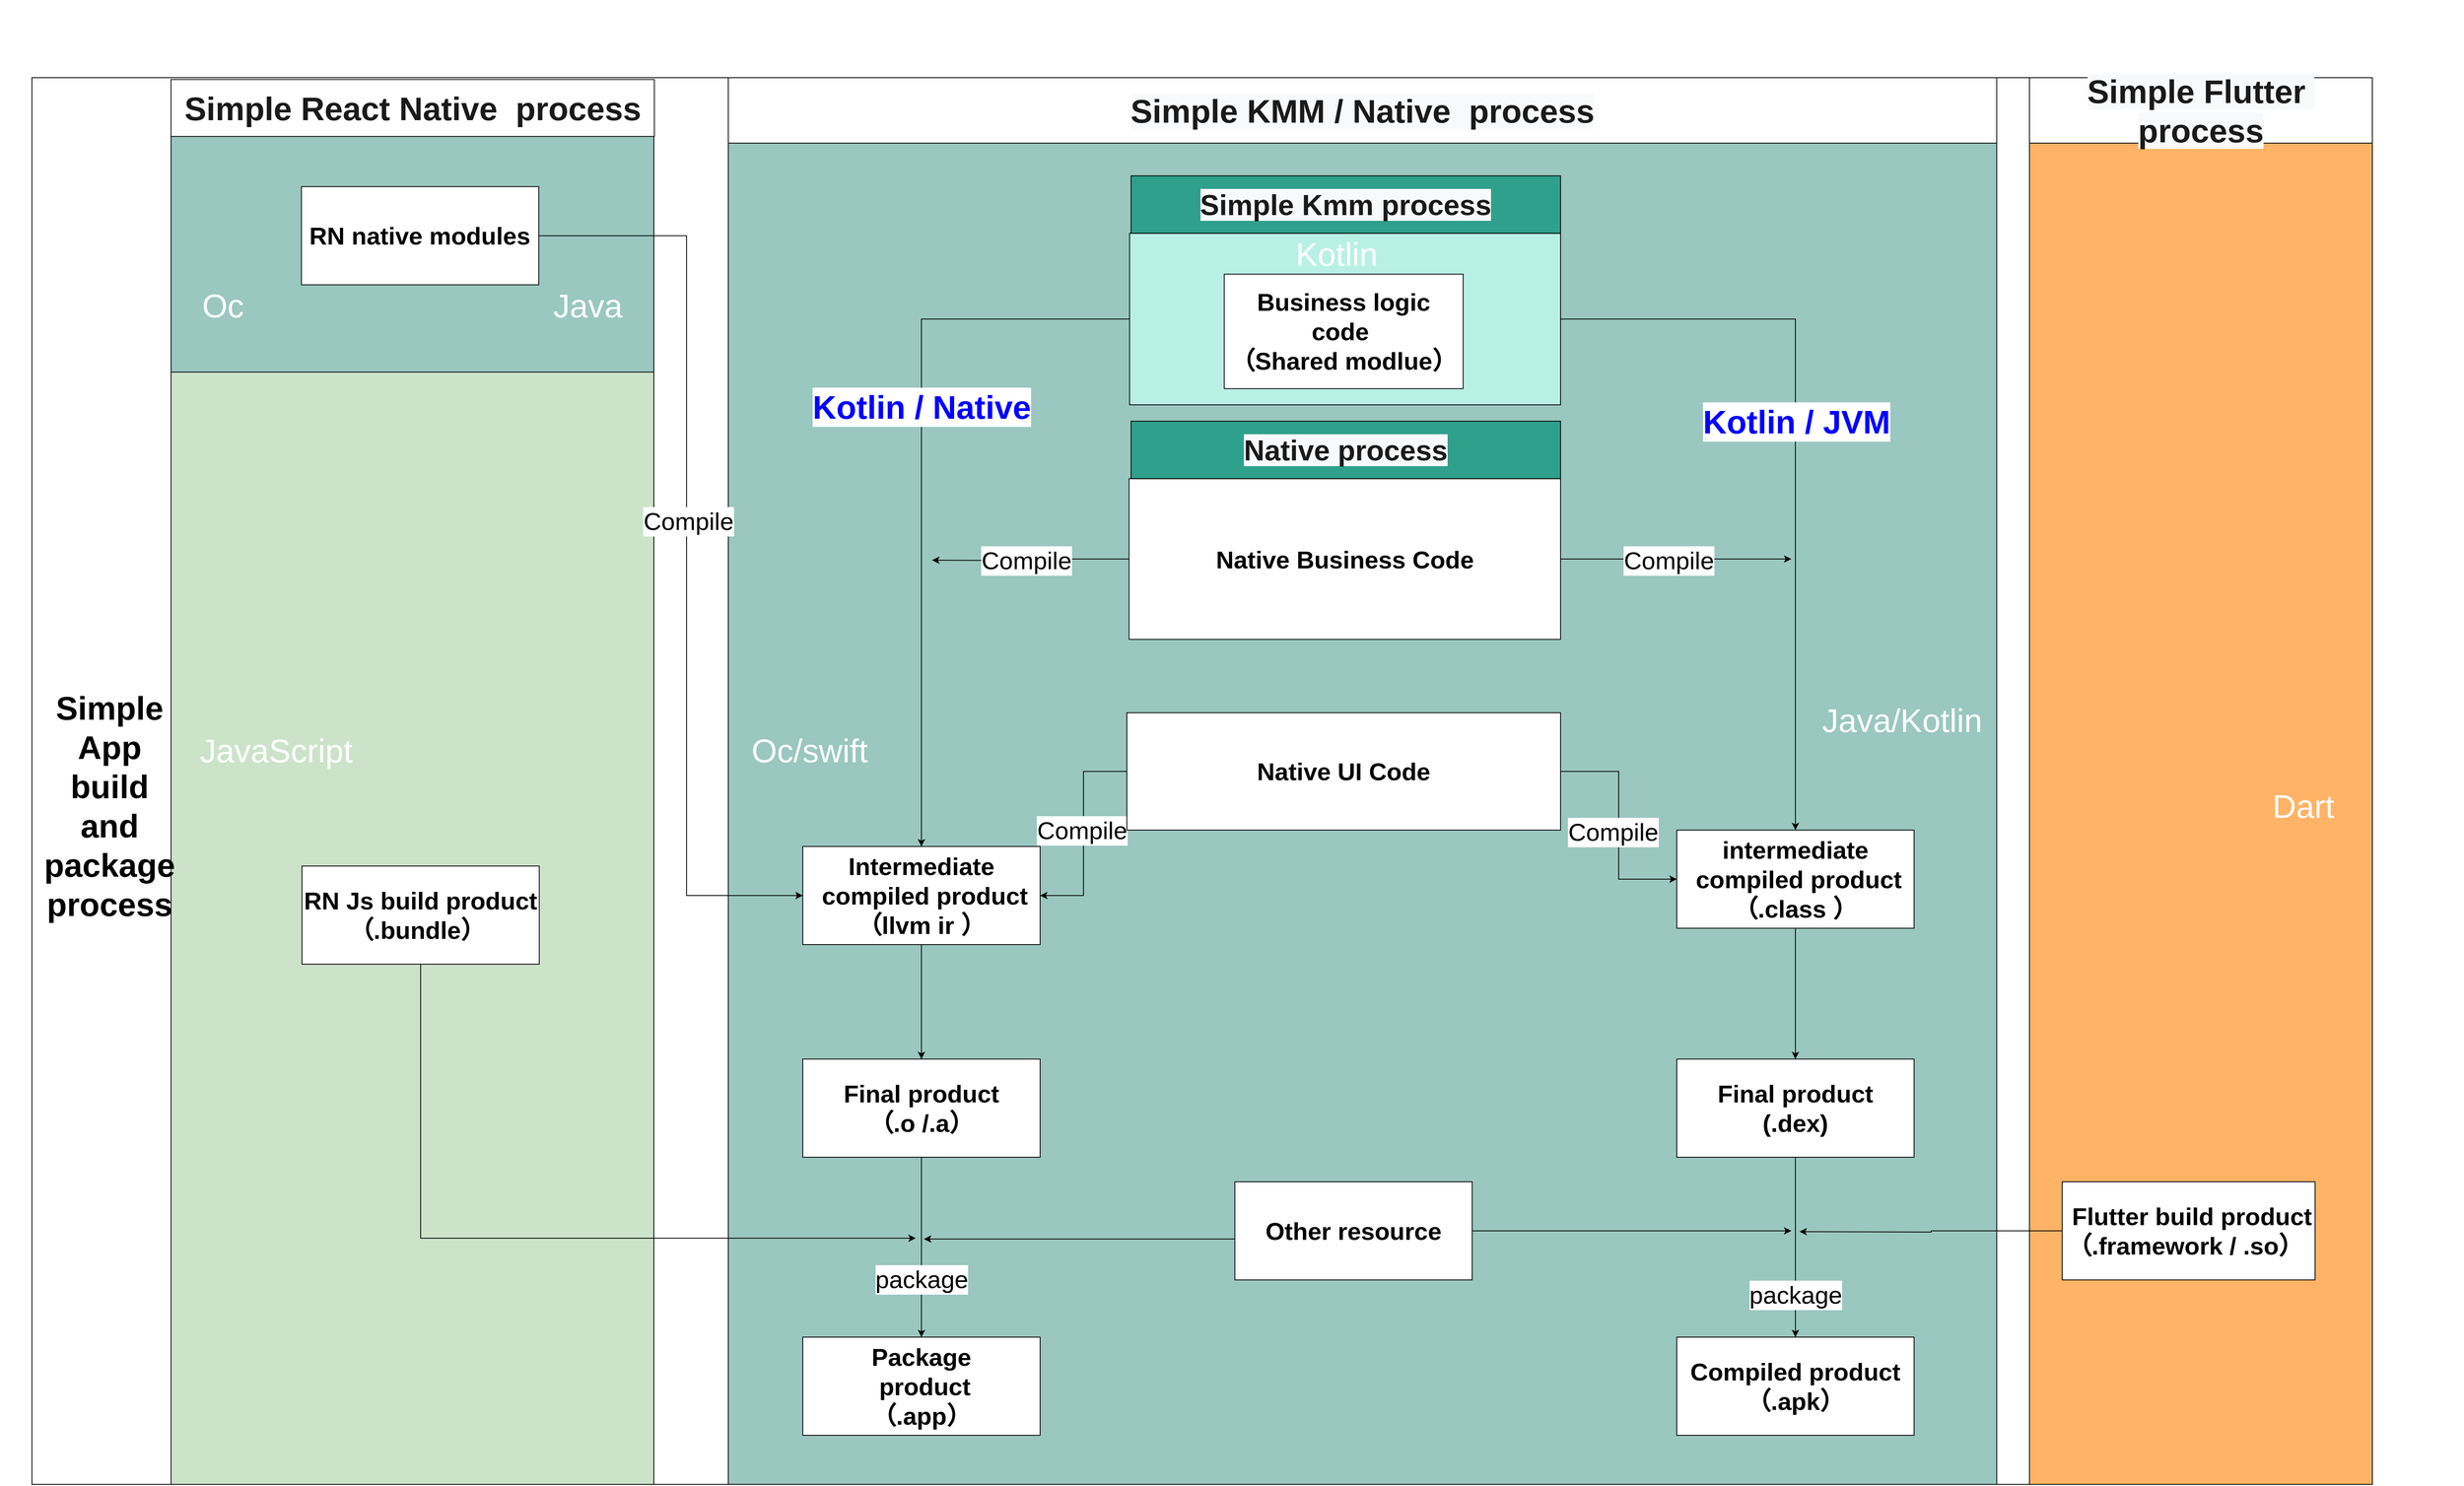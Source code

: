 <mxfile version="14.6.6" type="github">
  <diagram name="Page-1" id="74e2e168-ea6b-b213-b513-2b3c1d86103e">
    <mxGraphModel dx="4400" dy="2533" grid="1" gridSize="10" guides="1" tooltips="1" connect="1" arrows="1" fold="1" page="1" pageScale="1" pageWidth="1100" pageHeight="850" background="#FFFFFF" math="0" shadow="0">
      <root>
        <mxCell id="0" />
        <mxCell id="zV7dkoKjgI9M_0pRiy-D-59" parent="0" />
        <mxCell id="7TCu5U-1uXZLQe100RPo-0" value="" style="whiteSpace=wrap;html=1;" parent="zV7dkoKjgI9M_0pRiy-D-59" vertex="1">
          <mxGeometry x="-410" y="-210" width="2860" height="1720" as="geometry" />
        </mxCell>
        <mxCell id="zV7dkoKjgI9M_0pRiy-D-212" value="&lt;span style=&quot;color: rgb(255 , 255 , 255) ; font-size: 40px&quot;&gt;Dart&amp;nbsp; &amp;nbsp;&amp;nbsp;&lt;/span&gt;" style="whiteSpace=wrap;html=1;rounded=0;sketch=0;container=0;align=right;fillColor=#FFB366;" parent="zV7dkoKjgI9M_0pRiy-D-59" vertex="1">
          <mxGeometry x="2031" y="-150" width="419" height="1660" as="geometry" />
        </mxCell>
        <mxCell id="jdmbukqVWFfZpZ_Yd1g2-0" value="" style="group" parent="zV7dkoKjgI9M_0pRiy-D-59" vertex="1" connectable="0">
          <mxGeometry x="-449" y="-50" width="3010" height="1560" as="geometry" />
        </mxCell>
        <mxCell id="tiRR4yYvBQiHSU8rRdcu-4" value="" style="edgeStyle=orthogonalEdgeStyle;rounded=0;orthogonalLoop=1;jettySize=auto;html=1;startArrow=none;startFill=0;endArrow=none;endFill=1;fontSize=18;" parent="jdmbukqVWFfZpZ_Yd1g2-0" source="jdmbukqVWFfZpZ_Yd1g2-77" target="tiRR4yYvBQiHSU8rRdcu-3" edge="1">
          <mxGeometry relative="1" as="geometry">
            <mxPoint x="1228.05" y="585" as="sourcePoint" />
            <mxPoint x="1319" y="919.998" as="targetPoint" />
            <Array as="points" />
          </mxGeometry>
        </mxCell>
        <mxCell id="zV7dkoKjgI9M_0pRiy-D-124" value="" style="whiteSpace=wrap;html=1;rounded=0;sketch=0;fillColor=#CCE3CA;container=0;align=left;" parent="jdmbukqVWFfZpZ_Yd1g2-0" vertex="1">
          <mxGeometry x="209" y="190" width="590" height="1370" as="geometry" />
        </mxCell>
        <mxCell id="zV7dkoKjgI9M_0pRiy-D-65" value="" style="whiteSpace=wrap;html=1;rounded=0;sketch=0;fontColor=#E4FDE1;fillColor=#9AC7BF;container=0;align=right;fontSize=25;fontStyle=0" parent="jdmbukqVWFfZpZ_Yd1g2-0" vertex="1">
          <mxGeometry x="890" y="-90" width="1550" height="1650" as="geometry" />
        </mxCell>
        <mxCell id="jdmbukqVWFfZpZ_Yd1g2-4" value="" style="whiteSpace=wrap;html=1;fillColor=#9AC7BF;" parent="jdmbukqVWFfZpZ_Yd1g2-0" vertex="1">
          <mxGeometry x="209" y="-90" width="590" height="290" as="geometry" />
        </mxCell>
        <mxCell id="jdmbukqVWFfZpZ_Yd1g2-6" value="&lt;div style=&quot;text-align: right; font-size: 40px;&quot;&gt;&lt;font color=&quot;#ffffff&quot; style=&quot;font-size: 40px;&quot;&gt;&lt;span style=&quot;font-size: 40px;&quot;&gt;Java&lt;/span&gt;&lt;/font&gt;&lt;/div&gt;" style="text;html=1;resizable=0;autosize=1;align=center;verticalAlign=middle;points=[];fillColor=none;strokeColor=none;rounded=0;fontSize=40;fontStyle=0" parent="jdmbukqVWFfZpZ_Yd1g2-0" vertex="1">
          <mxGeometry x="668.37" y="93.229" width="100" height="50" as="geometry" />
        </mxCell>
        <mxCell id="jdmbukqVWFfZpZ_Yd1g2-7" value="&lt;div style=&quot;text-align: right; font-size: 40px;&quot;&gt;&lt;font color=&quot;#ffffff&quot; style=&quot;font-size: 40px;&quot;&gt;Oc&lt;/font&gt;&lt;/div&gt;" style="text;html=1;resizable=0;autosize=1;align=center;verticalAlign=middle;points=[];fillColor=none;strokeColor=none;rounded=0;fontSize=40;fontStyle=0" parent="jdmbukqVWFfZpZ_Yd1g2-0" vertex="1">
          <mxGeometry x="237.37" y="93.229" width="70" height="50" as="geometry" />
        </mxCell>
        <mxCell id="VCiVOCeqTQqAvvX-a_fe-16" style="edgeStyle=orthogonalEdgeStyle;rounded=0;orthogonalLoop=1;jettySize=auto;html=1;entryX=0;entryY=0.5;entryDx=0;entryDy=0;fontSize=30;" parent="jdmbukqVWFfZpZ_Yd1g2-0" source="jdmbukqVWFfZpZ_Yd1g2-8" target="tiRR4yYvBQiHSU8rRdcu-0" edge="1">
          <mxGeometry relative="1" as="geometry">
            <Array as="points">
              <mxPoint x="839" y="33" />
              <mxPoint x="839" y="840" />
            </Array>
          </mxGeometry>
        </mxCell>
        <mxCell id="VCiVOCeqTQqAvvX-a_fe-17" value="Compile" style="edgeLabel;html=1;align=center;verticalAlign=middle;resizable=0;points=[];fontSize=30;fontStyle=0" parent="VCiVOCeqTQqAvvX-a_fe-16" vertex="1" connectable="0">
          <mxGeometry x="-0.061" y="2" relative="1" as="geometry">
            <mxPoint y="-1" as="offset" />
          </mxGeometry>
        </mxCell>
        <mxCell id="jdmbukqVWFfZpZ_Yd1g2-8" value="RN native modules" style="whiteSpace=wrap;html=1;rounded=0;sketch=0;fontSize=30;fontColor=#000000;container=0;fontStyle=1;fillColor=#FFFFFF;" parent="jdmbukqVWFfZpZ_Yd1g2-0" vertex="1">
          <mxGeometry x="368.368" y="-26.772" width="290" height="120" as="geometry" />
        </mxCell>
        <mxCell id="jdmbukqVWFfZpZ_Yd1g2-53" style="edgeStyle=orthogonalEdgeStyle;rounded=0;orthogonalLoop=1;jettySize=auto;html=1;fontSize=20;endArrow=classic;endFill=1;exitX=0.5;exitY=1;exitDx=0;exitDy=0;" parent="jdmbukqVWFfZpZ_Yd1g2-0" source="jdmbukqVWFfZpZ_Yd1g2-10" edge="1">
          <mxGeometry relative="1" as="geometry">
            <mxPoint x="1119" y="1259" as="targetPoint" />
            <Array as="points">
              <mxPoint x="514" y="1259" />
            </Array>
            <mxPoint x="139" y="970" as="sourcePoint" />
          </mxGeometry>
        </mxCell>
        <mxCell id="jdmbukqVWFfZpZ_Yd1g2-10" value="RN Js build&amp;nbsp;product&lt;br style=&quot;font-size: 30px;&quot;&gt;（.bundle）&amp;nbsp;" style="whiteSpace=wrap;html=1;rounded=0;sketch=0;fontSize=30;fontColor=#000000;container=0;fontStyle=1;fillColor=#FFFFFF;" parent="jdmbukqVWFfZpZ_Yd1g2-0" vertex="1">
          <mxGeometry x="368.998" y="803.928" width="290" height="120" as="geometry" />
        </mxCell>
        <mxCell id="jdmbukqVWFfZpZ_Yd1g2-11" value="&lt;div style=&quot;text-align: right; font-size: 40px;&quot;&gt;&lt;font color=&quot;#ffffff&quot; style=&quot;font-size: 40px;&quot;&gt;Oc/swift&lt;/font&gt;&lt;/div&gt;" style="text;html=1;resizable=0;autosize=1;align=center;verticalAlign=middle;points=[];fillColor=none;strokeColor=none;rounded=0;fontSize=40;fontStyle=0" parent="jdmbukqVWFfZpZ_Yd1g2-0" vertex="1">
          <mxGeometry x="909.0" y="636.769" width="160" height="50" as="geometry" />
        </mxCell>
        <mxCell id="jdmbukqVWFfZpZ_Yd1g2-12" value="&lt;div style=&quot;text-align: right; font-size: 40px;&quot;&gt;&lt;font color=&quot;#ffffff&quot; style=&quot;font-size: 40px;&quot;&gt;&lt;span style=&quot;font-size: 40px;&quot;&gt;Java/Kotlin&lt;/span&gt;&lt;/font&gt;&lt;/div&gt;" style="text;html=1;resizable=0;autosize=1;align=center;verticalAlign=middle;points=[];fillColor=none;strokeColor=none;rounded=0;fontSize=40;fontStyle=0" parent="jdmbukqVWFfZpZ_Yd1g2-0" vertex="1">
          <mxGeometry x="2219" y="599.999" width="210" height="50" as="geometry" />
        </mxCell>
        <mxCell id="jdmbukqVWFfZpZ_Yd1g2-54" value="&lt;div style=&quot;text-align: right; font-size: 40px;&quot;&gt;&lt;font color=&quot;#ffffff&quot; style=&quot;font-size: 40px;&quot;&gt;JavaScript&lt;/font&gt;&lt;/div&gt;" style="text;html=1;resizable=0;autosize=1;align=center;verticalAlign=middle;points=[];fillColor=none;strokeColor=none;rounded=0;fontSize=40;fontStyle=0" parent="jdmbukqVWFfZpZ_Yd1g2-0" vertex="1">
          <mxGeometry x="237.37" y="636.769" width="200" height="50" as="geometry" />
        </mxCell>
        <mxCell id="jdmbukqVWFfZpZ_Yd1g2-14" value="&lt;font style=&quot;font-size: 30px;&quot;&gt;&lt;span style=&quot;font-size: 30px;&quot;&gt;Final product&lt;br style=&quot;font-size: 30px;&quot;&gt;（.o /.a）&lt;/span&gt;&lt;/font&gt;" style="whiteSpace=wrap;html=1;rounded=0;sketch=0;fontSize=30;fontColor=#000000;container=0;fontStyle=1;fillColor=#FFFFFF;" parent="jdmbukqVWFfZpZ_Yd1g2-0" vertex="1">
          <mxGeometry x="981" y="1040" width="290" height="120" as="geometry" />
        </mxCell>
        <mxCell id="jdmbukqVWFfZpZ_Yd1g2-15" value="Final product&lt;br style=&quot;font-size: 30px;&quot;&gt;(.dex)" style="whiteSpace=wrap;html=1;rounded=0;sketch=0;fontSize=30;fontColor=#000000;container=0;fontStyle=1;align=center;fillColor=#FFFFFF;" parent="jdmbukqVWFfZpZ_Yd1g2-0" vertex="1">
          <mxGeometry x="2049" y="1040" width="290" height="120" as="geometry" />
        </mxCell>
        <mxCell id="jdmbukqVWFfZpZ_Yd1g2-16" value="Package&lt;br style=&quot;font-size: 30px;&quot;&gt;&amp;nbsp;product&lt;br style=&quot;font-size: 30px;&quot;&gt;（.app）" style="whiteSpace=wrap;html=1;rounded=0;sketch=0;fontSize=30;fontColor=#000000;container=0;fontStyle=1;fillColor=#FFFFFF;" parent="jdmbukqVWFfZpZ_Yd1g2-0" vertex="1">
          <mxGeometry x="980.998" y="1379.998" width="290" height="120" as="geometry" />
        </mxCell>
        <mxCell id="jdmbukqVWFfZpZ_Yd1g2-17" value="Compiled product&lt;br style=&quot;font-size: 30px;&quot;&gt;（.apk）" style="whiteSpace=wrap;html=1;rounded=0;sketch=0;fontSize=30;fontColor=#000000;container=0;fontStyle=1;fillColor=#FFFFFF;" parent="jdmbukqVWFfZpZ_Yd1g2-0" vertex="1">
          <mxGeometry x="2048.998" y="1379.998" width="290" height="120" as="geometry" />
        </mxCell>
        <mxCell id="jdmbukqVWFfZpZ_Yd1g2-20" style="edgeStyle=orthogonalEdgeStyle;rounded=0;orthogonalLoop=1;jettySize=auto;html=1;fontSize=20;exitX=0.5;exitY=1;exitDx=0;exitDy=0;" parent="jdmbukqVWFfZpZ_Yd1g2-0" source="jdmbukqVWFfZpZ_Yd1g2-15" target="jdmbukqVWFfZpZ_Yd1g2-17" edge="1">
          <mxGeometry x="1224.048" y="993.038" as="geometry">
            <mxPoint x="2102.07" y="1230.9" as="sourcePoint" />
            <mxPoint x="2102.07" y="1350.898" as="targetPoint" />
          </mxGeometry>
        </mxCell>
        <mxCell id="tiRR4yYvBQiHSU8rRdcu-45" value="&lt;span style=&quot;font-size: 30px;&quot;&gt;package&lt;/span&gt;" style="edgeLabel;html=1;align=center;verticalAlign=middle;resizable=0;points=[];fontSize=30;fontStyle=0" parent="jdmbukqVWFfZpZ_Yd1g2-20" vertex="1" connectable="0">
          <mxGeometry relative="1" as="geometry">
            <mxPoint y="58" as="offset" />
          </mxGeometry>
        </mxCell>
        <mxCell id="jdmbukqVWFfZpZ_Yd1g2-62" style="edgeStyle=orthogonalEdgeStyle;rounded=0;orthogonalLoop=1;jettySize=auto;html=1;fontSize=20;startArrow=none;startFill=0;endArrow=classic;endFill=1;" parent="jdmbukqVWFfZpZ_Yd1g2-0" edge="1">
          <mxGeometry relative="1" as="geometry">
            <mxPoint x="1129" y="1260" as="targetPoint" />
            <mxPoint x="1591" y="1260" as="sourcePoint" />
            <Array as="points">
              <mxPoint x="1324.02" y="1260" />
            </Array>
          </mxGeometry>
        </mxCell>
        <mxCell id="jdmbukqVWFfZpZ_Yd1g2-67" value="Other resource" style="whiteSpace=wrap;html=1;rounded=0;sketch=0;fontSize=30;fontColor=#000000;container=0;fontStyle=1;fillColor=#FFFFFF;" parent="jdmbukqVWFfZpZ_Yd1g2-0" vertex="1">
          <mxGeometry x="1508.998" y="1189.998" width="290" height="120" as="geometry" />
        </mxCell>
        <mxCell id="tiRR4yYvBQiHSU8rRdcu-51" style="edgeStyle=orthogonalEdgeStyle;rounded=0;orthogonalLoop=1;jettySize=auto;html=1;startArrow=none;startFill=0;endArrow=classic;endFill=1;fontSize=25;fontStyle=0" parent="jdmbukqVWFfZpZ_Yd1g2-0" source="jdmbukqVWFfZpZ_Yd1g2-9" target="tiRR4yYvBQiHSU8rRdcu-0" edge="1">
          <mxGeometry relative="1" as="geometry" />
        </mxCell>
        <mxCell id="tiRR4yYvBQiHSU8rRdcu-52" value="&lt;span style=&quot;color: rgb(0, 0, 255); font-size: 40px;&quot;&gt;Kotlin / Native&lt;/span&gt;" style="edgeLabel;html=1;align=center;verticalAlign=middle;resizable=0;points=[];fontSize=40;fontStyle=1" parent="tiRR4yYvBQiHSU8rRdcu-51" vertex="1" connectable="0">
          <mxGeometry x="-0.273" y="7" relative="1" as="geometry">
            <mxPoint x="-7" y="34" as="offset" />
          </mxGeometry>
        </mxCell>
        <mxCell id="tiRR4yYvBQiHSU8rRdcu-53" style="edgeStyle=orthogonalEdgeStyle;rounded=0;orthogonalLoop=1;jettySize=auto;html=1;entryX=0.5;entryY=0;entryDx=0;entryDy=0;startArrow=none;startFill=0;endArrow=classic;endFill=1;" parent="jdmbukqVWFfZpZ_Yd1g2-0" source="jdmbukqVWFfZpZ_Yd1g2-9" target="tiRR4yYvBQiHSU8rRdcu-3" edge="1">
          <mxGeometry relative="1" as="geometry">
            <Array as="points">
              <mxPoint x="2194" y="135" />
            </Array>
          </mxGeometry>
        </mxCell>
        <mxCell id="tiRR4yYvBQiHSU8rRdcu-54" value="&lt;span style=&quot;color: rgb(0, 0, 255); font-size: 40px;&quot;&gt;&lt;font style=&quot;font-size: 40px;&quot;&gt;&lt;span style=&quot;font-size: 40px;&quot;&gt;Kotlin / JVM&lt;/span&gt;&lt;/font&gt;&lt;/span&gt;" style="edgeLabel;html=1;align=center;verticalAlign=middle;resizable=0;points=[];fontSize=40;fontStyle=1" parent="tiRR4yYvBQiHSU8rRdcu-53" vertex="1" connectable="0">
          <mxGeometry x="-0.554" y="-5" relative="1" as="geometry">
            <mxPoint x="84" y="120" as="offset" />
          </mxGeometry>
        </mxCell>
        <mxCell id="jdmbukqVWFfZpZ_Yd1g2-9" value="" style="whiteSpace=wrap;html=1;fillColor=#B9F0E6;" parent="jdmbukqVWFfZpZ_Yd1g2-0" vertex="1">
          <mxGeometry x="1380.38" y="30.24" width="526.62" height="209.76" as="geometry" />
        </mxCell>
        <mxCell id="tiRR4yYvBQiHSU8rRdcu-48" style="edgeStyle=orthogonalEdgeStyle;rounded=0;orthogonalLoop=1;jettySize=auto;html=1;entryX=1;entryY=0.5;entryDx=0;entryDy=0;startArrow=none;startFill=0;endArrow=classic;endFill=1;" parent="jdmbukqVWFfZpZ_Yd1g2-0" source="jdmbukqVWFfZpZ_Yd1g2-77" target="tiRR4yYvBQiHSU8rRdcu-0" edge="1">
          <mxGeometry relative="1" as="geometry" />
        </mxCell>
        <mxCell id="tiRR4yYvBQiHSU8rRdcu-60" value="Compile" style="edgeLabel;html=1;align=center;verticalAlign=middle;resizable=0;points=[];fontSize=30;fontStyle=0" parent="tiRR4yYvBQiHSU8rRdcu-48" vertex="1" connectable="0">
          <mxGeometry x="0.147" y="-1" relative="1" as="geometry">
            <mxPoint x="-1" y="-24" as="offset" />
          </mxGeometry>
        </mxCell>
        <mxCell id="tiRR4yYvBQiHSU8rRdcu-50" style="edgeStyle=orthogonalEdgeStyle;rounded=0;orthogonalLoop=1;jettySize=auto;html=1;entryX=0;entryY=0.5;entryDx=0;entryDy=0;startArrow=none;startFill=0;endArrow=classic;endFill=1;" parent="jdmbukqVWFfZpZ_Yd1g2-0" source="jdmbukqVWFfZpZ_Yd1g2-77" target="tiRR4yYvBQiHSU8rRdcu-3" edge="1">
          <mxGeometry relative="1" as="geometry" />
        </mxCell>
        <mxCell id="tiRR4yYvBQiHSU8rRdcu-61" value="Compile" style="edgeLabel;html=1;align=center;verticalAlign=middle;resizable=0;points=[];fontSize=30;fontStyle=0" parent="tiRR4yYvBQiHSU8rRdcu-50" vertex="1" connectable="0">
          <mxGeometry x="-0.097" y="-7" relative="1" as="geometry">
            <mxPoint y="21" as="offset" />
          </mxGeometry>
        </mxCell>
        <mxCell id="jdmbukqVWFfZpZ_Yd1g2-77" value="&lt;span style=&quot;font-size: 30px;&quot;&gt;&lt;span style=&quot;font-size: 30px;&quot;&gt;Native UI Code&lt;/span&gt;&lt;/span&gt;" style="whiteSpace=wrap;html=1;rounded=0;sketch=0;fontSize=30;fontColor=#000000;container=0;fontStyle=1;fillColor=#FFFFFF;" parent="jdmbukqVWFfZpZ_Yd1g2-0" vertex="1">
          <mxGeometry x="1377" y="616.48" width="530" height="143.52" as="geometry" />
        </mxCell>
        <mxCell id="jdmbukqVWFfZpZ_Yd1g2-91" value="&lt;span style=&quot;font-size: 30px;&quot;&gt;&lt;span style=&quot;font-size: 30px;&quot;&gt;Native Business Code&lt;/span&gt;&lt;/span&gt;" style="whiteSpace=wrap;html=1;rounded=0;sketch=0;fontSize=30;fontColor=#000000;container=0;fontStyle=1;fillColor=#FFFFFF;" parent="jdmbukqVWFfZpZ_Yd1g2-0" vertex="1">
          <mxGeometry x="1379.74" y="330.24" width="527.26" height="196.53" as="geometry" />
        </mxCell>
        <mxCell id="tiRR4yYvBQiHSU8rRdcu-1" value="" style="edgeStyle=orthogonalEdgeStyle;rounded=0;orthogonalLoop=1;jettySize=auto;html=1;startArrow=none;startFill=0;endArrow=classic;endFill=1;fontSize=18;entryX=0.5;entryY=0;entryDx=0;entryDy=0;" parent="jdmbukqVWFfZpZ_Yd1g2-0" source="tiRR4yYvBQiHSU8rRdcu-0" target="jdmbukqVWFfZpZ_Yd1g2-14" edge="1">
          <mxGeometry relative="1" as="geometry">
            <mxPoint x="771" y="585" as="sourcePoint" />
            <mxPoint x="670" y="920" as="targetPoint" />
            <Array as="points" />
          </mxGeometry>
        </mxCell>
        <mxCell id="tiRR4yYvBQiHSU8rRdcu-24" style="edgeStyle=orthogonalEdgeStyle;rounded=0;orthogonalLoop=1;jettySize=auto;html=1;entryX=0.5;entryY=0;entryDx=0;entryDy=0;startArrow=none;startFill=0;endArrow=classic;endFill=1;" parent="jdmbukqVWFfZpZ_Yd1g2-0" source="tiRR4yYvBQiHSU8rRdcu-3" target="jdmbukqVWFfZpZ_Yd1g2-15" edge="1">
          <mxGeometry relative="1" as="geometry" />
        </mxCell>
        <mxCell id="tiRR4yYvBQiHSU8rRdcu-3" value="&lt;font style=&quot;font-size: 30px;&quot;&gt;intermediate&lt;br style=&quot;font-size: 30px;&quot;&gt;&amp;nbsp;compiled product&lt;br style=&quot;font-size: 30px;&quot;&gt;（.class ）&lt;/font&gt;" style="whiteSpace=wrap;html=1;rounded=0;sketch=0;fontSize=30;fontColor=#000000;container=0;fontStyle=1;fillColor=#FFFFFF;" parent="jdmbukqVWFfZpZ_Yd1g2-0" vertex="1">
          <mxGeometry x="2049.0" y="760" width="290" height="120" as="geometry" />
        </mxCell>
        <mxCell id="tiRR4yYvBQiHSU8rRdcu-0" value="&lt;font style=&quot;font-size: 30px;&quot;&gt;Intermediate&lt;br style=&quot;font-size: 30px;&quot;&gt;&amp;nbsp;compiled product&lt;br style=&quot;font-size: 30px;&quot;&gt;（llvm ir ）&lt;/font&gt;" style="whiteSpace=wrap;html=1;rounded=0;sketch=0;fontSize=30;fontColor=#000000;container=0;fontStyle=1;fillColor=#FFFFFF;" parent="jdmbukqVWFfZpZ_Yd1g2-0" vertex="1">
          <mxGeometry x="981" y="780" width="290" height="120" as="geometry" />
        </mxCell>
        <mxCell id="jdmbukqVWFfZpZ_Yd1g2-85" value="&lt;span style=&quot;font-size: 30px;&quot;&gt;&lt;font style=&quot;font-size: 30px;&quot;&gt;Business logic code&lt;/font&gt;&lt;/span&gt;&lt;span style=&quot;font-size: 30px;&quot;&gt;&lt;font style=&quot;font-size: 30px;&quot;&gt;&amp;nbsp;&lt;br style=&quot;font-size: 30px;&quot;&gt;（Shared modlue）&lt;/font&gt;&lt;br style=&quot;font-size: 30px;&quot;&gt;&lt;/span&gt;" style="whiteSpace=wrap;html=1;rounded=0;sketch=0;fontSize=30;fontColor=#000000;container=0;fontStyle=1;fillColor=#FFFFFF;" parent="jdmbukqVWFfZpZ_Yd1g2-0" vertex="1">
          <mxGeometry x="1496.03" y="80.24" width="291.95" height="140" as="geometry" />
        </mxCell>
        <mxCell id="jdmbukqVWFfZpZ_Yd1g2-18" style="edgeStyle=orthogonalEdgeStyle;rounded=0;orthogonalLoop=1;jettySize=auto;html=1;fontSize=20;entryX=0.5;entryY=0;entryDx=0;entryDy=0;exitX=0.5;exitY=1;exitDx=0;exitDy=0;" parent="jdmbukqVWFfZpZ_Yd1g2-0" source="jdmbukqVWFfZpZ_Yd1g2-14" target="jdmbukqVWFfZpZ_Yd1g2-16" edge="1">
          <mxGeometry x="599.768" y="891.788" as="geometry">
            <mxPoint x="1050" y="1160" as="sourcePoint" />
            <mxPoint x="1048.77" y="1299.998" as="targetPoint" />
            <Array as="points" />
          </mxGeometry>
        </mxCell>
        <mxCell id="jdmbukqVWFfZpZ_Yd1g2-19" value="package" style="edgeLabel;html=1;align=center;verticalAlign=middle;resizable=0;points=[];fontSize=30;fontStyle=0" parent="jdmbukqVWFfZpZ_Yd1g2-18" vertex="1" connectable="0">
          <mxGeometry x="0.1" y="3" relative="1" as="geometry">
            <mxPoint x="-3" y="28" as="offset" />
          </mxGeometry>
        </mxCell>
        <mxCell id="tiRR4yYvBQiHSU8rRdcu-55" value="&lt;span style=&quot;color: rgb(26, 26, 26); font-family: helvetica; font-style: normal; letter-spacing: normal; text-align: center; text-indent: 0px; text-transform: none; word-spacing: 0px; background-color: rgb(248, 249, 250); display: inline; float: none; font-size: 35px;&quot;&gt;&lt;font style=&quot;font-size: 35px;&quot;&gt;Native process&lt;/font&gt;&lt;/span&gt;" style="whiteSpace=wrap;html=1;rounded=0;sketch=0;fontSize=35;fontColor=#FFFFFF;container=0;fontStyle=1;fillColor=#2FA08C;" parent="jdmbukqVWFfZpZ_Yd1g2-0" vertex="1">
          <mxGeometry x="1382.17" y="260.0" width="524.83" height="70.24" as="geometry" />
        </mxCell>
        <mxCell id="jdmbukqVWFfZpZ_Yd1g2-13" value="&lt;span style=&quot;color: rgb(26, 26, 26); font-family: helvetica; font-style: normal; letter-spacing: normal; text-align: center; text-indent: 0px; text-transform: none; word-spacing: 0px; background-color: rgb(248, 249, 250); display: inline; float: none; font-size: 35px;&quot;&gt;&lt;font style=&quot;font-size: 35px;&quot;&gt;Simple Kmm&amp;nbsp;process&lt;/font&gt;&lt;/span&gt;" style="whiteSpace=wrap;html=1;rounded=0;sketch=0;fontSize=35;fontColor=#FFFFFF;container=0;fontStyle=1;fillColor=#2FA08C;" parent="jdmbukqVWFfZpZ_Yd1g2-0" vertex="1">
          <mxGeometry x="1382.17" y="-40.0" width="524.83" height="70.24" as="geometry" />
        </mxCell>
        <mxCell id="jdmbukqVWFfZpZ_Yd1g2-74" value="&lt;div style=&quot;text-align: right ; font-size: 20px&quot;&gt;&lt;br&gt;&lt;/div&gt;" style="text;html=1;resizable=0;autosize=1;align=center;verticalAlign=middle;points=[];fillColor=none;strokeColor=none;rounded=0;fontSize=20;fontStyle=1" parent="zV7dkoKjgI9M_0pRiy-D-59" vertex="1">
          <mxGeometry x="795" y="-304.581" width="20" height="30" as="geometry" />
        </mxCell>
        <mxCell id="7TCu5U-1uXZLQe100RPo-2" value="Simple App&lt;br&gt;build and package&lt;br&gt;process" style="text;html=1;strokeColor=none;fillColor=none;align=center;verticalAlign=middle;whiteSpace=wrap;rounded=0;fontSize=40;fontStyle=1" parent="zV7dkoKjgI9M_0pRiy-D-59" vertex="1">
          <mxGeometry x="-390" y="350" width="150" height="660" as="geometry" />
        </mxCell>
        <mxCell id="VCiVOCeqTQqAvvX-a_fe-1" style="edgeStyle=orthogonalEdgeStyle;rounded=0;orthogonalLoop=1;jettySize=auto;html=1;fontSize=40;" parent="zV7dkoKjgI9M_0pRiy-D-59" source="jdmbukqVWFfZpZ_Yd1g2-56" edge="1">
          <mxGeometry relative="1" as="geometry">
            <mxPoint x="1750" y="1201" as="targetPoint" />
          </mxGeometry>
        </mxCell>
        <mxCell id="jdmbukqVWFfZpZ_Yd1g2-56" value="&amp;nbsp;Flutter build&amp;nbsp;product&lt;br style=&quot;font-size: 30px;&quot;&gt;（.framework / .so）&amp;nbsp;" style="whiteSpace=wrap;html=1;rounded=0;sketch=0;fontSize=30;fontColor=#000000;container=0;fontStyle=1;fillColor=#FFFFFF;" parent="zV7dkoKjgI9M_0pRiy-D-59" vertex="1">
          <mxGeometry x="2071" y="1140" width="309" height="120" as="geometry" />
        </mxCell>
        <mxCell id="jdmbukqVWFfZpZ_Yd1g2-75" value="&lt;div style=&quot;text-align: right; font-size: 40px;&quot;&gt;&lt;font color=&quot;#ffffff&quot; style=&quot;font-size: 40px;&quot;&gt;&lt;span style=&quot;font-size: 40px;&quot;&gt;Kotlin&lt;/span&gt;&lt;/font&gt;&lt;/div&gt;" style="text;html=1;resizable=0;autosize=1;align=center;verticalAlign=middle;points=[];fillColor=none;strokeColor=none;rounded=0;fontSize=40;fontStyle=0" parent="zV7dkoKjgI9M_0pRiy-D-59" vertex="1">
          <mxGeometry x="1124.44" y="-19.521" width="120" height="50" as="geometry" />
        </mxCell>
        <mxCell id="VCiVOCeqTQqAvvX-a_fe-0" style="edgeStyle=orthogonalEdgeStyle;rounded=0;orthogonalLoop=1;jettySize=auto;html=1;fontSize=40;" parent="zV7dkoKjgI9M_0pRiy-D-59" source="jdmbukqVWFfZpZ_Yd1g2-67" edge="1">
          <mxGeometry relative="1" as="geometry">
            <mxPoint x="1740" y="1199.998" as="targetPoint" />
          </mxGeometry>
        </mxCell>
        <mxCell id="zV7dkoKjgI9M_0pRiy-D-126" value="&lt;span style=&quot;color: rgb(26, 26, 26); font-size: 40px;&quot;&gt;Simple React Native&amp;nbsp; process&lt;/span&gt;" style="whiteSpace=wrap;html=1;rounded=0;sketch=0;fontSize=40;fontColor=#FFFFFF;fillColor=#FFFFFF;container=0;fontStyle=1" parent="zV7dkoKjgI9M_0pRiy-D-59" vertex="1">
          <mxGeometry x="-240" y="-207.74" width="590.63" height="69.56" as="geometry" />
        </mxCell>
        <mxCell id="zV7dkoKjgI9M_0pRiy-D-120" value="&lt;span style=&quot;color: rgb(26, 26, 26); font-family: helvetica; font-size: 40px; font-style: normal; letter-spacing: normal; text-align: center; text-indent: 0px; text-transform: none; word-spacing: 0px; background-color: rgb(248, 249, 250); display: inline; float: none;&quot;&gt;Simple KMM / Native&amp;nbsp; process&lt;/span&gt;" style="whiteSpace=wrap;html=1;rounded=0;sketch=0;fontSize=40;fontColor=#FFFFFF;fillColor=#FFFFFF;container=0;fontStyle=1" parent="zV7dkoKjgI9M_0pRiy-D-59" vertex="1">
          <mxGeometry x="441" y="-210" width="1550" height="80" as="geometry" />
        </mxCell>
        <mxCell id="zV7dkoKjgI9M_0pRiy-D-214" value="&lt;span style=&quot;color: rgb(26, 26, 26); font-family: helvetica; font-size: 40px; font-style: normal; letter-spacing: normal; text-align: center; text-indent: 0px; text-transform: none; word-spacing: 0px; background-color: rgb(248, 249, 250); display: inline; float: none;&quot;&gt;Simple Flutter&amp;nbsp; process&lt;/span&gt;" style="whiteSpace=wrap;html=1;rounded=0;sketch=0;fontSize=40;fontColor=#FFFFFF;fillColor=#FFFFFF;container=0;fontStyle=1" parent="zV7dkoKjgI9M_0pRiy-D-59" vertex="1">
          <mxGeometry x="2031" y="-210" width="419" height="80" as="geometry" />
        </mxCell>
        <mxCell id="VCiVOCeqTQqAvvX-a_fe-10" style="edgeStyle=orthogonalEdgeStyle;rounded=0;orthogonalLoop=1;jettySize=auto;html=1;fontSize=30;" parent="zV7dkoKjgI9M_0pRiy-D-59" source="jdmbukqVWFfZpZ_Yd1g2-91" edge="1">
          <mxGeometry relative="1" as="geometry">
            <mxPoint x="690" y="380" as="targetPoint" />
          </mxGeometry>
        </mxCell>
        <mxCell id="VCiVOCeqTQqAvvX-a_fe-11" value="Compile" style="edgeLabel;html=1;align=center;verticalAlign=middle;resizable=0;points=[];fontSize=30;fontStyle=0" parent="zV7dkoKjgI9M_0pRiy-D-59" vertex="1" connectable="0">
          <mxGeometry x="804.997" y="379.999" as="geometry" />
        </mxCell>
        <mxCell id="VCiVOCeqTQqAvvX-a_fe-14" style="edgeStyle=orthogonalEdgeStyle;rounded=0;orthogonalLoop=1;jettySize=auto;html=1;fontSize=30;" parent="zV7dkoKjgI9M_0pRiy-D-59" source="jdmbukqVWFfZpZ_Yd1g2-91" edge="1">
          <mxGeometry relative="1" as="geometry">
            <mxPoint x="1740" y="378.505" as="targetPoint" />
          </mxGeometry>
        </mxCell>
        <mxCell id="VCiVOCeqTQqAvvX-a_fe-15" value="Compile" style="edgeLabel;html=1;align=center;verticalAlign=middle;resizable=0;points=[];fontSize=30;fontStyle=0" parent="zV7dkoKjgI9M_0pRiy-D-59" vertex="1" connectable="0">
          <mxGeometry x="1589.997" y="379.999" as="geometry" />
        </mxCell>
      </root>
    </mxGraphModel>
  </diagram>
</mxfile>
